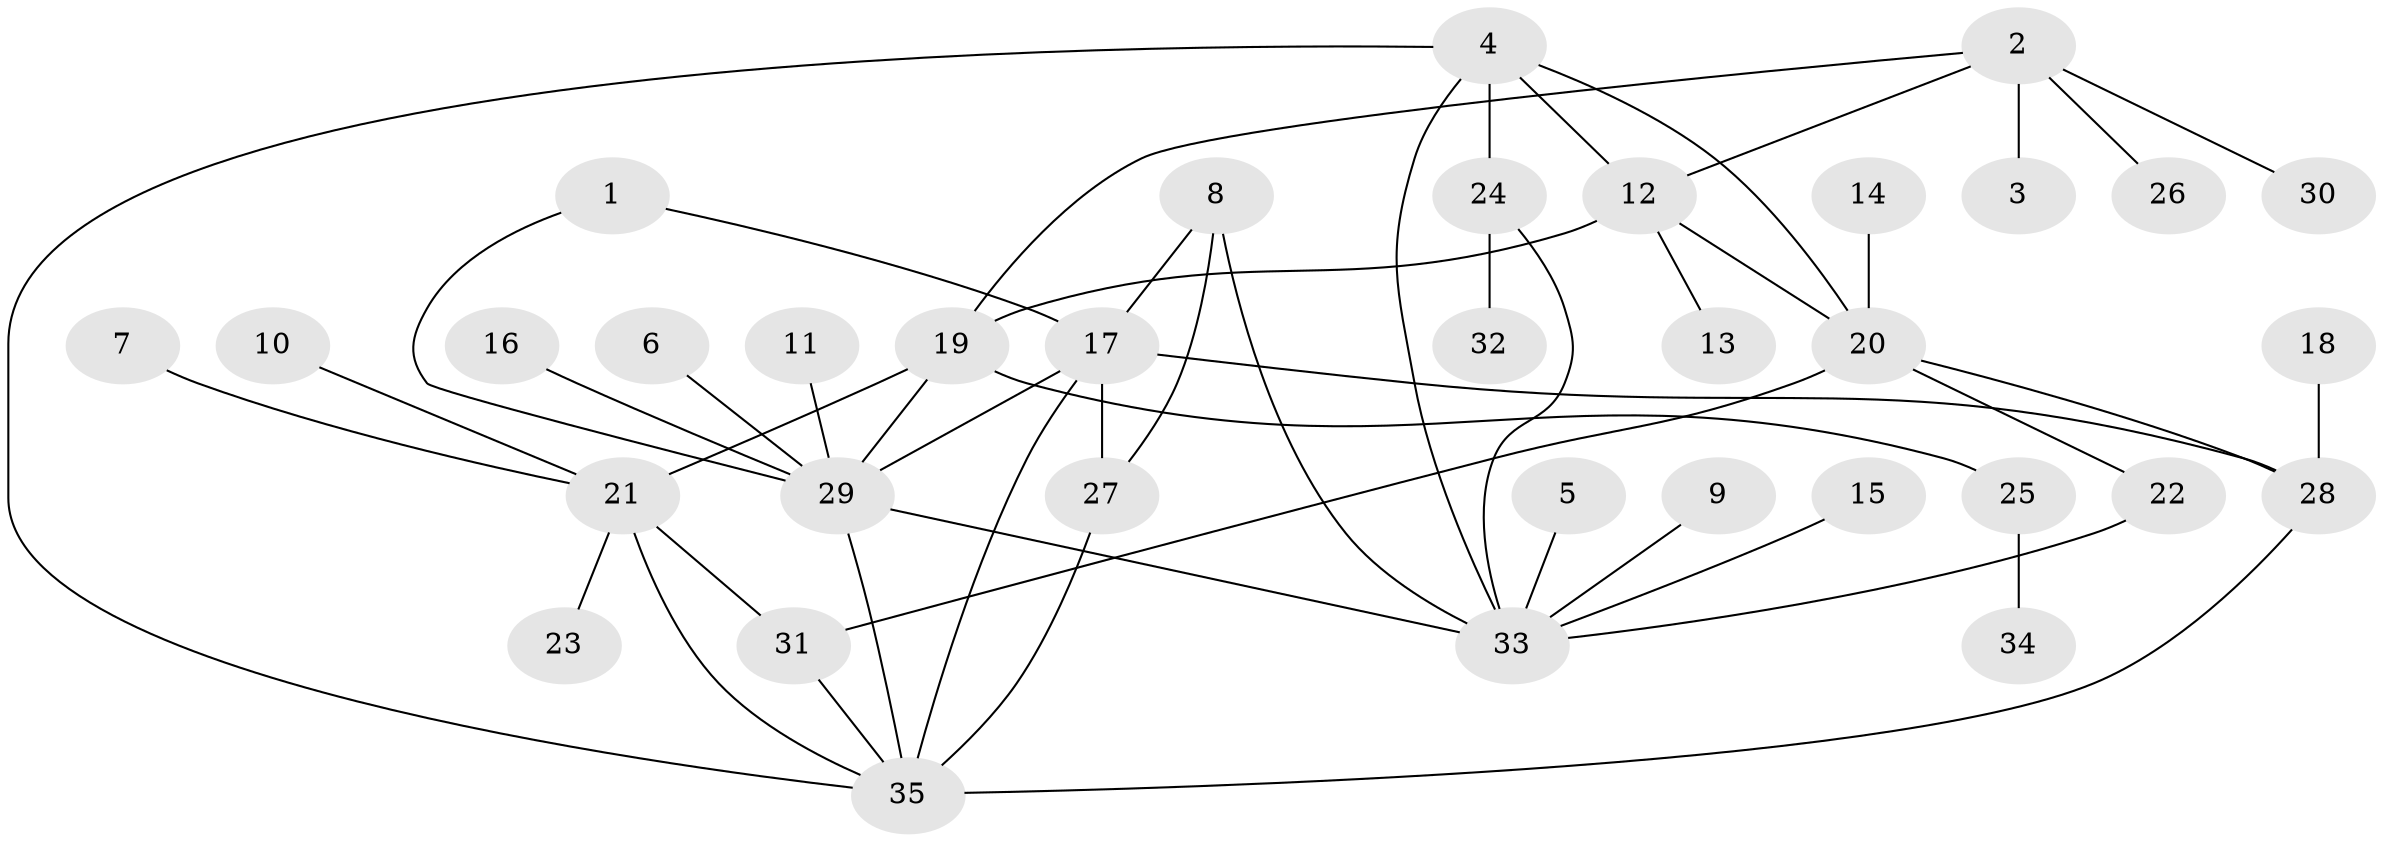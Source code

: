 // original degree distribution, {9: 0.014492753623188406, 3: 0.057971014492753624, 7: 0.028985507246376812, 8: 0.028985507246376812, 4: 0.07246376811594203, 6: 0.057971014492753624, 10: 0.014492753623188406, 5: 0.014492753623188406, 2: 0.15942028985507245, 1: 0.5507246376811594}
// Generated by graph-tools (version 1.1) at 2025/50/03/09/25 03:50:27]
// undirected, 35 vertices, 50 edges
graph export_dot {
graph [start="1"]
  node [color=gray90,style=filled];
  1;
  2;
  3;
  4;
  5;
  6;
  7;
  8;
  9;
  10;
  11;
  12;
  13;
  14;
  15;
  16;
  17;
  18;
  19;
  20;
  21;
  22;
  23;
  24;
  25;
  26;
  27;
  28;
  29;
  30;
  31;
  32;
  33;
  34;
  35;
  1 -- 17 [weight=1.0];
  1 -- 29 [weight=1.0];
  2 -- 3 [weight=1.0];
  2 -- 12 [weight=1.0];
  2 -- 19 [weight=1.0];
  2 -- 26 [weight=1.0];
  2 -- 30 [weight=1.0];
  4 -- 12 [weight=1.0];
  4 -- 20 [weight=1.0];
  4 -- 24 [weight=1.0];
  4 -- 33 [weight=1.0];
  4 -- 35 [weight=1.0];
  5 -- 33 [weight=1.0];
  6 -- 29 [weight=1.0];
  7 -- 21 [weight=1.0];
  8 -- 17 [weight=1.0];
  8 -- 27 [weight=1.0];
  8 -- 33 [weight=1.0];
  9 -- 33 [weight=1.0];
  10 -- 21 [weight=1.0];
  11 -- 29 [weight=1.0];
  12 -- 13 [weight=1.0];
  12 -- 19 [weight=1.0];
  12 -- 20 [weight=1.0];
  14 -- 20 [weight=1.0];
  15 -- 33 [weight=1.0];
  16 -- 29 [weight=1.0];
  17 -- 27 [weight=1.0];
  17 -- 28 [weight=1.0];
  17 -- 29 [weight=1.0];
  17 -- 35 [weight=1.0];
  18 -- 28 [weight=1.0];
  19 -- 21 [weight=1.0];
  19 -- 25 [weight=1.0];
  19 -- 29 [weight=1.0];
  20 -- 22 [weight=1.0];
  20 -- 28 [weight=2.0];
  20 -- 31 [weight=1.0];
  21 -- 23 [weight=1.0];
  21 -- 31 [weight=1.0];
  21 -- 35 [weight=1.0];
  22 -- 33 [weight=1.0];
  24 -- 32 [weight=1.0];
  24 -- 33 [weight=1.0];
  25 -- 34 [weight=1.0];
  27 -- 35 [weight=1.0];
  28 -- 35 [weight=1.0];
  29 -- 33 [weight=1.0];
  29 -- 35 [weight=1.0];
  31 -- 35 [weight=1.0];
}
